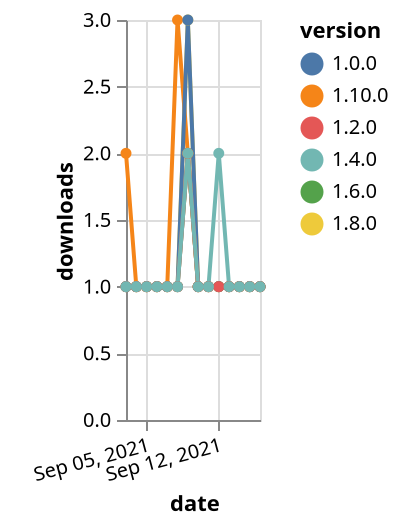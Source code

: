 {"$schema": "https://vega.github.io/schema/vega-lite/v5.json", "description": "A simple bar chart with embedded data.", "data": {"values": [{"date": "2021-09-03", "total": 153, "delta": 1, "version": "1.6.0"}, {"date": "2021-09-04", "total": 154, "delta": 1, "version": "1.6.0"}, {"date": "2021-09-05", "total": 155, "delta": 1, "version": "1.6.0"}, {"date": "2021-09-06", "total": 156, "delta": 1, "version": "1.6.0"}, {"date": "2021-09-07", "total": 157, "delta": 1, "version": "1.6.0"}, {"date": "2021-09-08", "total": 158, "delta": 1, "version": "1.6.0"}, {"date": "2021-09-09", "total": 160, "delta": 2, "version": "1.6.0"}, {"date": "2021-09-10", "total": 161, "delta": 1, "version": "1.6.0"}, {"date": "2021-09-11", "total": 162, "delta": 1, "version": "1.6.0"}, {"date": "2021-09-12", "total": 163, "delta": 1, "version": "1.6.0"}, {"date": "2021-09-13", "total": 164, "delta": 1, "version": "1.6.0"}, {"date": "2021-09-14", "total": 165, "delta": 1, "version": "1.6.0"}, {"date": "2021-09-15", "total": 166, "delta": 1, "version": "1.6.0"}, {"date": "2021-09-16", "total": 167, "delta": 1, "version": "1.6.0"}, {"date": "2021-09-03", "total": 179, "delta": 1, "version": "1.8.0"}, {"date": "2021-09-04", "total": 180, "delta": 1, "version": "1.8.0"}, {"date": "2021-09-05", "total": 181, "delta": 1, "version": "1.8.0"}, {"date": "2021-09-06", "total": 182, "delta": 1, "version": "1.8.0"}, {"date": "2021-09-07", "total": 183, "delta": 1, "version": "1.8.0"}, {"date": "2021-09-08", "total": 184, "delta": 1, "version": "1.8.0"}, {"date": "2021-09-09", "total": 187, "delta": 3, "version": "1.8.0"}, {"date": "2021-09-10", "total": 188, "delta": 1, "version": "1.8.0"}, {"date": "2021-09-11", "total": 189, "delta": 1, "version": "1.8.0"}, {"date": "2021-09-12", "total": 190, "delta": 1, "version": "1.8.0"}, {"date": "2021-09-13", "total": 191, "delta": 1, "version": "1.8.0"}, {"date": "2021-09-14", "total": 192, "delta": 1, "version": "1.8.0"}, {"date": "2021-09-15", "total": 193, "delta": 1, "version": "1.8.0"}, {"date": "2021-09-16", "total": 194, "delta": 1, "version": "1.8.0"}, {"date": "2021-09-03", "total": 123, "delta": 2, "version": "1.10.0"}, {"date": "2021-09-04", "total": 124, "delta": 1, "version": "1.10.0"}, {"date": "2021-09-05", "total": 125, "delta": 1, "version": "1.10.0"}, {"date": "2021-09-06", "total": 126, "delta": 1, "version": "1.10.0"}, {"date": "2021-09-07", "total": 127, "delta": 1, "version": "1.10.0"}, {"date": "2021-09-08", "total": 130, "delta": 3, "version": "1.10.0"}, {"date": "2021-09-09", "total": 132, "delta": 2, "version": "1.10.0"}, {"date": "2021-09-10", "total": 133, "delta": 1, "version": "1.10.0"}, {"date": "2021-09-11", "total": 134, "delta": 1, "version": "1.10.0"}, {"date": "2021-09-12", "total": 135, "delta": 1, "version": "1.10.0"}, {"date": "2021-09-13", "total": 136, "delta": 1, "version": "1.10.0"}, {"date": "2021-09-14", "total": 137, "delta": 1, "version": "1.10.0"}, {"date": "2021-09-15", "total": 138, "delta": 1, "version": "1.10.0"}, {"date": "2021-09-16", "total": 139, "delta": 1, "version": "1.10.0"}, {"date": "2021-09-03", "total": 391, "delta": 1, "version": "1.0.0"}, {"date": "2021-09-04", "total": 392, "delta": 1, "version": "1.0.0"}, {"date": "2021-09-05", "total": 393, "delta": 1, "version": "1.0.0"}, {"date": "2021-09-06", "total": 394, "delta": 1, "version": "1.0.0"}, {"date": "2021-09-07", "total": 395, "delta": 1, "version": "1.0.0"}, {"date": "2021-09-08", "total": 396, "delta": 1, "version": "1.0.0"}, {"date": "2021-09-09", "total": 399, "delta": 3, "version": "1.0.0"}, {"date": "2021-09-10", "total": 400, "delta": 1, "version": "1.0.0"}, {"date": "2021-09-11", "total": 401, "delta": 1, "version": "1.0.0"}, {"date": "2021-09-12", "total": 402, "delta": 1, "version": "1.0.0"}, {"date": "2021-09-13", "total": 403, "delta": 1, "version": "1.0.0"}, {"date": "2021-09-14", "total": 404, "delta": 1, "version": "1.0.0"}, {"date": "2021-09-15", "total": 405, "delta": 1, "version": "1.0.0"}, {"date": "2021-09-16", "total": 406, "delta": 1, "version": "1.0.0"}, {"date": "2021-09-03", "total": 198, "delta": 1, "version": "1.2.0"}, {"date": "2021-09-04", "total": 199, "delta": 1, "version": "1.2.0"}, {"date": "2021-09-05", "total": 200, "delta": 1, "version": "1.2.0"}, {"date": "2021-09-06", "total": 201, "delta": 1, "version": "1.2.0"}, {"date": "2021-09-07", "total": 202, "delta": 1, "version": "1.2.0"}, {"date": "2021-09-08", "total": 203, "delta": 1, "version": "1.2.0"}, {"date": "2021-09-09", "total": 205, "delta": 2, "version": "1.2.0"}, {"date": "2021-09-10", "total": 206, "delta": 1, "version": "1.2.0"}, {"date": "2021-09-11", "total": 207, "delta": 1, "version": "1.2.0"}, {"date": "2021-09-12", "total": 208, "delta": 1, "version": "1.2.0"}, {"date": "2021-09-13", "total": 209, "delta": 1, "version": "1.2.0"}, {"date": "2021-09-14", "total": 210, "delta": 1, "version": "1.2.0"}, {"date": "2021-09-15", "total": 211, "delta": 1, "version": "1.2.0"}, {"date": "2021-09-16", "total": 212, "delta": 1, "version": "1.2.0"}, {"date": "2021-09-03", "total": 188, "delta": 1, "version": "1.4.0"}, {"date": "2021-09-04", "total": 189, "delta": 1, "version": "1.4.0"}, {"date": "2021-09-05", "total": 190, "delta": 1, "version": "1.4.0"}, {"date": "2021-09-06", "total": 191, "delta": 1, "version": "1.4.0"}, {"date": "2021-09-07", "total": 192, "delta": 1, "version": "1.4.0"}, {"date": "2021-09-08", "total": 193, "delta": 1, "version": "1.4.0"}, {"date": "2021-09-09", "total": 195, "delta": 2, "version": "1.4.0"}, {"date": "2021-09-10", "total": 196, "delta": 1, "version": "1.4.0"}, {"date": "2021-09-11", "total": 197, "delta": 1, "version": "1.4.0"}, {"date": "2021-09-12", "total": 199, "delta": 2, "version": "1.4.0"}, {"date": "2021-09-13", "total": 200, "delta": 1, "version": "1.4.0"}, {"date": "2021-09-14", "total": 201, "delta": 1, "version": "1.4.0"}, {"date": "2021-09-15", "total": 202, "delta": 1, "version": "1.4.0"}, {"date": "2021-09-16", "total": 203, "delta": 1, "version": "1.4.0"}]}, "width": "container", "mark": {"type": "line", "point": {"filled": true}}, "encoding": {"x": {"field": "date", "type": "temporal", "timeUnit": "yearmonthdate", "title": "date", "axis": {"labelAngle": -15}}, "y": {"field": "delta", "type": "quantitative", "title": "downloads"}, "color": {"field": "version", "type": "nominal"}, "tooltip": {"field": "delta"}}}
